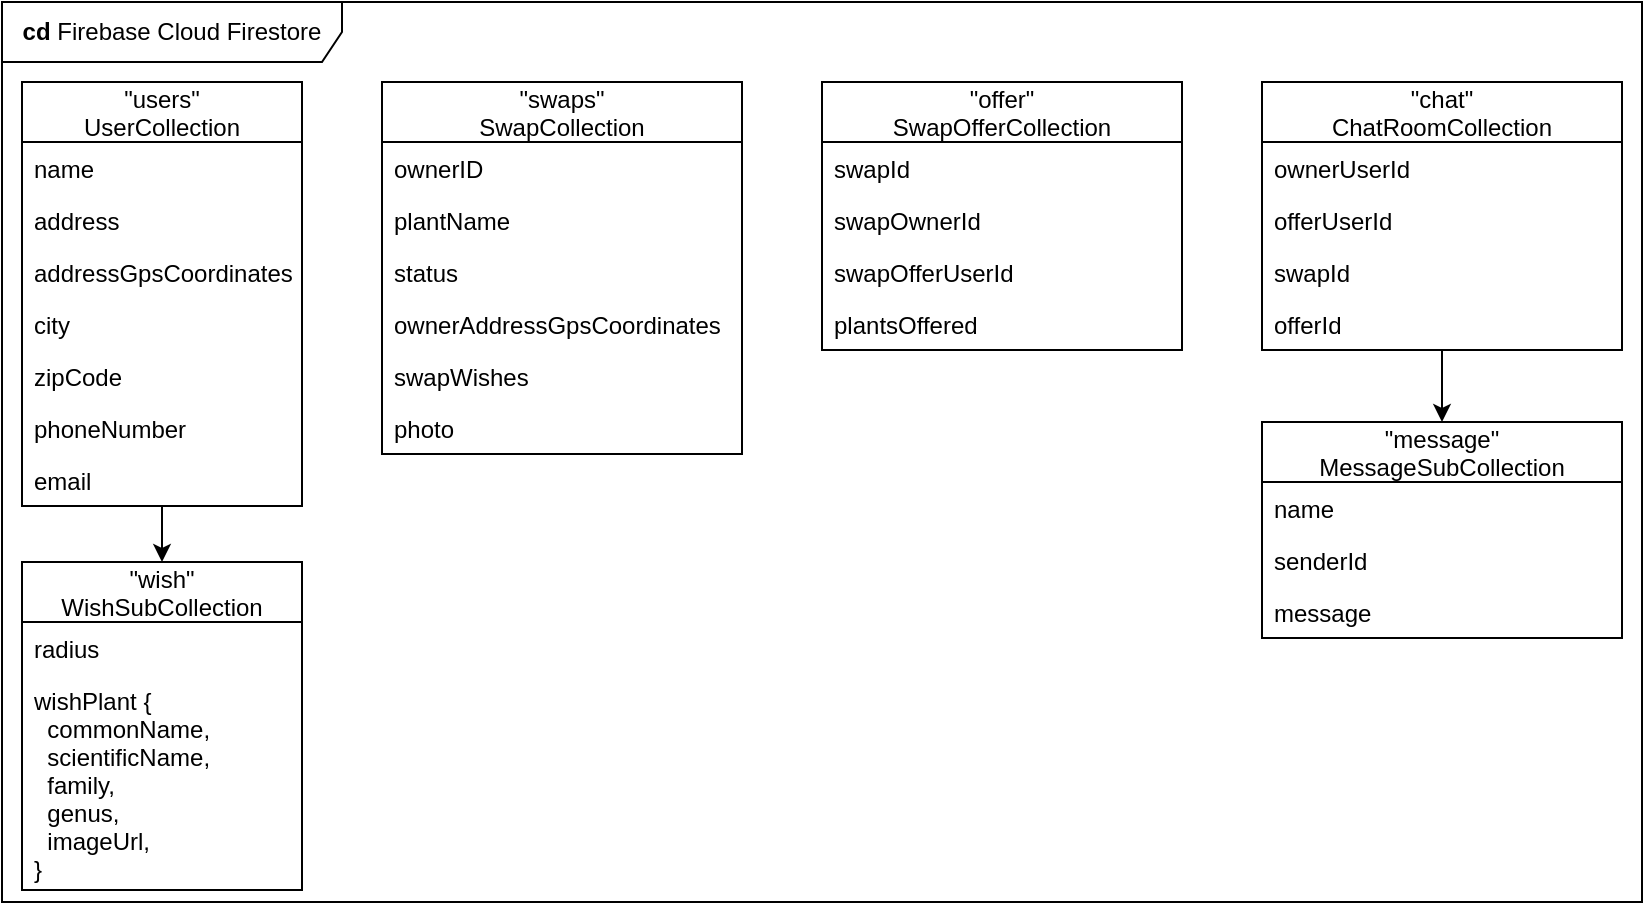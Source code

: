 <mxfile version="13.10.9" type="device" pages="2"><diagram id="CSSaDK58ZKATuttTro1r" name="architecture-database"><mxGraphModel dx="1183" dy="668" grid="1" gridSize="10" guides="1" tooltips="1" connect="1" arrows="1" fold="1" page="1" pageScale="1" pageWidth="827" pageHeight="1169" math="0" shadow="0"><root><mxCell id="0"/><mxCell id="1" parent="0"/><mxCell id="ZpTdTU8D-67OKa0juBwN-21" style="edgeStyle=orthogonalEdgeStyle;rounded=0;orthogonalLoop=1;jettySize=auto;html=1;" edge="1" parent="1" source="ZpTdTU8D-67OKa0juBwN-5" target="ZpTdTU8D-67OKa0juBwN-13"><mxGeometry relative="1" as="geometry"/></mxCell><mxCell id="ZpTdTU8D-67OKa0juBwN-5" value="&quot;users&quot;&#10;UserCollection" style="swimlane;fontStyle=0;childLayout=stackLayout;horizontal=1;startSize=30;fillColor=none;horizontalStack=0;resizeParent=1;resizeParentMax=0;resizeLast=0;collapsible=1;marginBottom=0;" vertex="1" parent="1"><mxGeometry x="160" y="80" width="140" height="212" as="geometry"/></mxCell><mxCell id="ZpTdTU8D-67OKa0juBwN-10" value="name" style="text;strokeColor=none;fillColor=none;align=left;verticalAlign=top;spacingLeft=4;spacingRight=4;overflow=hidden;rotatable=0;points=[[0,0.5],[1,0.5]];portConstraint=eastwest;" vertex="1" parent="ZpTdTU8D-67OKa0juBwN-5"><mxGeometry y="30" width="140" height="26" as="geometry"/></mxCell><mxCell id="ZpTdTU8D-67OKa0juBwN-6" value="address" style="text;strokeColor=none;fillColor=none;align=left;verticalAlign=top;spacingLeft=4;spacingRight=4;overflow=hidden;rotatable=0;points=[[0,0.5],[1,0.5]];portConstraint=eastwest;" vertex="1" parent="ZpTdTU8D-67OKa0juBwN-5"><mxGeometry y="56" width="140" height="26" as="geometry"/></mxCell><mxCell id="ZpTdTU8D-67OKa0juBwN-7" value="addressGpsCoordinates" style="text;strokeColor=none;fillColor=none;align=left;verticalAlign=top;spacingLeft=4;spacingRight=4;overflow=hidden;rotatable=0;points=[[0,0.5],[1,0.5]];portConstraint=eastwest;" vertex="1" parent="ZpTdTU8D-67OKa0juBwN-5"><mxGeometry y="82" width="140" height="26" as="geometry"/></mxCell><mxCell id="ZpTdTU8D-67OKa0juBwN-8" value="city" style="text;strokeColor=none;fillColor=none;align=left;verticalAlign=top;spacingLeft=4;spacingRight=4;overflow=hidden;rotatable=0;points=[[0,0.5],[1,0.5]];portConstraint=eastwest;" vertex="1" parent="ZpTdTU8D-67OKa0juBwN-5"><mxGeometry y="108" width="140" height="26" as="geometry"/></mxCell><mxCell id="ZpTdTU8D-67OKa0juBwN-9" value="zipCode" style="text;strokeColor=none;fillColor=none;align=left;verticalAlign=top;spacingLeft=4;spacingRight=4;overflow=hidden;rotatable=0;points=[[0,0.5],[1,0.5]];portConstraint=eastwest;" vertex="1" parent="ZpTdTU8D-67OKa0juBwN-5"><mxGeometry y="134" width="140" height="26" as="geometry"/></mxCell><mxCell id="ZpTdTU8D-67OKa0juBwN-11" value="phoneNumber" style="text;strokeColor=none;fillColor=none;align=left;verticalAlign=top;spacingLeft=4;spacingRight=4;overflow=hidden;rotatable=0;points=[[0,0.5],[1,0.5]];portConstraint=eastwest;" vertex="1" parent="ZpTdTU8D-67OKa0juBwN-5"><mxGeometry y="160" width="140" height="26" as="geometry"/></mxCell><mxCell id="ZpTdTU8D-67OKa0juBwN-12" value="email" style="text;strokeColor=none;fillColor=none;align=left;verticalAlign=top;spacingLeft=4;spacingRight=4;overflow=hidden;rotatable=0;points=[[0,0.5],[1,0.5]];portConstraint=eastwest;" vertex="1" parent="ZpTdTU8D-67OKa0juBwN-5"><mxGeometry y="186" width="140" height="26" as="geometry"/></mxCell><mxCell id="ZpTdTU8D-67OKa0juBwN-13" value="&quot;wish&quot;&#10;WishSubCollection" style="swimlane;fontStyle=0;childLayout=stackLayout;horizontal=1;startSize=30;fillColor=none;horizontalStack=0;resizeParent=1;resizeParentMax=0;resizeLast=0;collapsible=1;marginBottom=0;" vertex="1" parent="1"><mxGeometry x="160" y="320" width="140" height="164" as="geometry"/></mxCell><mxCell id="ZpTdTU8D-67OKa0juBwN-14" value="radius" style="text;strokeColor=none;fillColor=none;align=left;verticalAlign=top;spacingLeft=4;spacingRight=4;overflow=hidden;rotatable=0;points=[[0,0.5],[1,0.5]];portConstraint=eastwest;" vertex="1" parent="ZpTdTU8D-67OKa0juBwN-13"><mxGeometry y="30" width="140" height="26" as="geometry"/></mxCell><mxCell id="ZpTdTU8D-67OKa0juBwN-15" value="wishPlant {&#10;  commonName,&#10;  scientificName,&#10;  family,&#10;  genus,&#10;  imageUrl,&#10;}" style="text;strokeColor=none;fillColor=none;align=left;verticalAlign=top;spacingLeft=4;spacingRight=4;overflow=hidden;rotatable=0;points=[[0,0.5],[1,0.5]];portConstraint=eastwest;" vertex="1" parent="ZpTdTU8D-67OKa0juBwN-13"><mxGeometry y="56" width="140" height="108" as="geometry"/></mxCell><mxCell id="ZpTdTU8D-67OKa0juBwN-22" value="&quot;swaps&quot;&#10;SwapCollection" style="swimlane;fontStyle=0;childLayout=stackLayout;horizontal=1;startSize=30;fillColor=none;horizontalStack=0;resizeParent=1;resizeParentMax=0;resizeLast=0;collapsible=1;marginBottom=0;" vertex="1" parent="1"><mxGeometry x="340" y="80" width="180" height="186" as="geometry"/></mxCell><mxCell id="ZpTdTU8D-67OKa0juBwN-23" value="ownerID" style="text;strokeColor=none;fillColor=none;align=left;verticalAlign=top;spacingLeft=4;spacingRight=4;overflow=hidden;rotatable=0;points=[[0,0.5],[1,0.5]];portConstraint=eastwest;" vertex="1" parent="ZpTdTU8D-67OKa0juBwN-22"><mxGeometry y="30" width="180" height="26" as="geometry"/></mxCell><mxCell id="ZpTdTU8D-67OKa0juBwN-24" value="plantName" style="text;strokeColor=none;fillColor=none;align=left;verticalAlign=top;spacingLeft=4;spacingRight=4;overflow=hidden;rotatable=0;points=[[0,0.5],[1,0.5]];portConstraint=eastwest;" vertex="1" parent="ZpTdTU8D-67OKa0juBwN-22"><mxGeometry y="56" width="180" height="26" as="geometry"/></mxCell><mxCell id="ZpTdTU8D-67OKa0juBwN-25" value="status" style="text;strokeColor=none;fillColor=none;align=left;verticalAlign=top;spacingLeft=4;spacingRight=4;overflow=hidden;rotatable=0;points=[[0,0.5],[1,0.5]];portConstraint=eastwest;" vertex="1" parent="ZpTdTU8D-67OKa0juBwN-22"><mxGeometry y="82" width="180" height="26" as="geometry"/></mxCell><mxCell id="ZpTdTU8D-67OKa0juBwN-26" value="ownerAddressGpsCoordinates" style="text;strokeColor=none;fillColor=none;align=left;verticalAlign=top;spacingLeft=4;spacingRight=4;overflow=hidden;rotatable=0;points=[[0,0.5],[1,0.5]];portConstraint=eastwest;" vertex="1" parent="ZpTdTU8D-67OKa0juBwN-22"><mxGeometry y="108" width="180" height="26" as="geometry"/></mxCell><mxCell id="ZpTdTU8D-67OKa0juBwN-27" value="swapWishes" style="text;strokeColor=none;fillColor=none;align=left;verticalAlign=top;spacingLeft=4;spacingRight=4;overflow=hidden;rotatable=0;points=[[0,0.5],[1,0.5]];portConstraint=eastwest;" vertex="1" parent="ZpTdTU8D-67OKa0juBwN-22"><mxGeometry y="134" width="180" height="26" as="geometry"/></mxCell><mxCell id="ZpTdTU8D-67OKa0juBwN-28" value="photo" style="text;strokeColor=none;fillColor=none;align=left;verticalAlign=top;spacingLeft=4;spacingRight=4;overflow=hidden;rotatable=0;points=[[0,0.5],[1,0.5]];portConstraint=eastwest;" vertex="1" parent="ZpTdTU8D-67OKa0juBwN-22"><mxGeometry y="160" width="180" height="26" as="geometry"/></mxCell><mxCell id="ZpTdTU8D-67OKa0juBwN-30" value="&quot;offer&quot;&#10;SwapOfferCollection" style="swimlane;fontStyle=0;childLayout=stackLayout;horizontal=1;startSize=30;fillColor=none;horizontalStack=0;resizeParent=1;resizeParentMax=0;resizeLast=0;collapsible=1;marginBottom=0;" vertex="1" parent="1"><mxGeometry x="560" y="80" width="180" height="134" as="geometry"/></mxCell><mxCell id="ZpTdTU8D-67OKa0juBwN-31" value="swapId" style="text;strokeColor=none;fillColor=none;align=left;verticalAlign=top;spacingLeft=4;spacingRight=4;overflow=hidden;rotatable=0;points=[[0,0.5],[1,0.5]];portConstraint=eastwest;" vertex="1" parent="ZpTdTU8D-67OKa0juBwN-30"><mxGeometry y="30" width="180" height="26" as="geometry"/></mxCell><mxCell id="ZpTdTU8D-67OKa0juBwN-32" value="swapOwnerId" style="text;strokeColor=none;fillColor=none;align=left;verticalAlign=top;spacingLeft=4;spacingRight=4;overflow=hidden;rotatable=0;points=[[0,0.5],[1,0.5]];portConstraint=eastwest;" vertex="1" parent="ZpTdTU8D-67OKa0juBwN-30"><mxGeometry y="56" width="180" height="26" as="geometry"/></mxCell><mxCell id="ZpTdTU8D-67OKa0juBwN-33" value="swapOfferUserId" style="text;strokeColor=none;fillColor=none;align=left;verticalAlign=top;spacingLeft=4;spacingRight=4;overflow=hidden;rotatable=0;points=[[0,0.5],[1,0.5]];portConstraint=eastwest;" vertex="1" parent="ZpTdTU8D-67OKa0juBwN-30"><mxGeometry y="82" width="180" height="26" as="geometry"/></mxCell><mxCell id="ZpTdTU8D-67OKa0juBwN-34" value="plantsOffered" style="text;strokeColor=none;fillColor=none;align=left;verticalAlign=top;spacingLeft=4;spacingRight=4;overflow=hidden;rotatable=0;points=[[0,0.5],[1,0.5]];portConstraint=eastwest;" vertex="1" parent="ZpTdTU8D-67OKa0juBwN-30"><mxGeometry y="108" width="180" height="26" as="geometry"/></mxCell><mxCell id="ZpTdTU8D-67OKa0juBwN-47" style="edgeStyle=orthogonalEdgeStyle;rounded=0;orthogonalLoop=1;jettySize=auto;html=1;entryX=0.5;entryY=0;entryDx=0;entryDy=0;" edge="1" parent="1" source="ZpTdTU8D-67OKa0juBwN-37" target="ZpTdTU8D-67OKa0juBwN-42"><mxGeometry relative="1" as="geometry"/></mxCell><mxCell id="ZpTdTU8D-67OKa0juBwN-37" value="&quot;chat&quot;&#10;ChatRoomCollection" style="swimlane;fontStyle=0;childLayout=stackLayout;horizontal=1;startSize=30;fillColor=none;horizontalStack=0;resizeParent=1;resizeParentMax=0;resizeLast=0;collapsible=1;marginBottom=0;" vertex="1" parent="1"><mxGeometry x="780" y="80" width="180" height="134" as="geometry"/></mxCell><mxCell id="ZpTdTU8D-67OKa0juBwN-38" value="ownerUserId" style="text;strokeColor=none;fillColor=none;align=left;verticalAlign=top;spacingLeft=4;spacingRight=4;overflow=hidden;rotatable=0;points=[[0,0.5],[1,0.5]];portConstraint=eastwest;" vertex="1" parent="ZpTdTU8D-67OKa0juBwN-37"><mxGeometry y="30" width="180" height="26" as="geometry"/></mxCell><mxCell id="ZpTdTU8D-67OKa0juBwN-39" value="offerUserId" style="text;strokeColor=none;fillColor=none;align=left;verticalAlign=top;spacingLeft=4;spacingRight=4;overflow=hidden;rotatable=0;points=[[0,0.5],[1,0.5]];portConstraint=eastwest;" vertex="1" parent="ZpTdTU8D-67OKa0juBwN-37"><mxGeometry y="56" width="180" height="26" as="geometry"/></mxCell><mxCell id="ZpTdTU8D-67OKa0juBwN-40" value="swapId" style="text;strokeColor=none;fillColor=none;align=left;verticalAlign=top;spacingLeft=4;spacingRight=4;overflow=hidden;rotatable=0;points=[[0,0.5],[1,0.5]];portConstraint=eastwest;" vertex="1" parent="ZpTdTU8D-67OKa0juBwN-37"><mxGeometry y="82" width="180" height="26" as="geometry"/></mxCell><mxCell id="ZpTdTU8D-67OKa0juBwN-41" value="offerId" style="text;strokeColor=none;fillColor=none;align=left;verticalAlign=top;spacingLeft=4;spacingRight=4;overflow=hidden;rotatable=0;points=[[0,0.5],[1,0.5]];portConstraint=eastwest;" vertex="1" parent="ZpTdTU8D-67OKa0juBwN-37"><mxGeometry y="108" width="180" height="26" as="geometry"/></mxCell><mxCell id="ZpTdTU8D-67OKa0juBwN-42" value="&quot;message&quot;&#10;MessageSubCollection" style="swimlane;fontStyle=0;childLayout=stackLayout;horizontal=1;startSize=30;fillColor=none;horizontalStack=0;resizeParent=1;resizeParentMax=0;resizeLast=0;collapsible=1;marginBottom=0;" vertex="1" parent="1"><mxGeometry x="780" y="250" width="180" height="108" as="geometry"/></mxCell><mxCell id="ZpTdTU8D-67OKa0juBwN-43" value="name" style="text;strokeColor=none;fillColor=none;align=left;verticalAlign=top;spacingLeft=4;spacingRight=4;overflow=hidden;rotatable=0;points=[[0,0.5],[1,0.5]];portConstraint=eastwest;" vertex="1" parent="ZpTdTU8D-67OKa0juBwN-42"><mxGeometry y="30" width="180" height="26" as="geometry"/></mxCell><mxCell id="ZpTdTU8D-67OKa0juBwN-44" value="senderId" style="text;strokeColor=none;fillColor=none;align=left;verticalAlign=top;spacingLeft=4;spacingRight=4;overflow=hidden;rotatable=0;points=[[0,0.5],[1,0.5]];portConstraint=eastwest;" vertex="1" parent="ZpTdTU8D-67OKa0juBwN-42"><mxGeometry y="56" width="180" height="26" as="geometry"/></mxCell><mxCell id="ZpTdTU8D-67OKa0juBwN-45" value="message" style="text;strokeColor=none;fillColor=none;align=left;verticalAlign=top;spacingLeft=4;spacingRight=4;overflow=hidden;rotatable=0;points=[[0,0.5],[1,0.5]];portConstraint=eastwest;" vertex="1" parent="ZpTdTU8D-67OKa0juBwN-42"><mxGeometry y="82" width="180" height="26" as="geometry"/></mxCell><mxCell id="ZpTdTU8D-67OKa0juBwN-48" value="&lt;b&gt;cd&lt;/b&gt;&amp;nbsp;Firebase Cloud Firestore" style="shape=umlFrame;whiteSpace=wrap;html=1;width=170;height=30;" vertex="1" parent="1"><mxGeometry x="150" y="40" width="820" height="450" as="geometry"/></mxCell></root></mxGraphModel></diagram><diagram id="QjfU3bBRlEYTGX9TJFHa" name="architecture-models"><mxGraphModel dx="2367" dy="1337" grid="1" gridSize="10" guides="1" tooltips="1" connect="1" arrows="1" fold="1" page="1" pageScale="1" pageWidth="827" pageHeight="1169" math="0" shadow="0"><root><mxCell id="WHSeEVCM8Qlb6NFBhy7o-0"/><mxCell id="WHSeEVCM8Qlb6NFBhy7o-1" parent="WHSeEVCM8Qlb6NFBhy7o-0"/><mxCell id="Crb4qy6AezJeFZ_Fuxw6-21" value="&lt;b&gt;cd&lt;/b&gt;&amp;nbsp;Data models in app" style="shape=umlFrame;whiteSpace=wrap;html=1;width=140;height=20;" vertex="1" parent="WHSeEVCM8Qlb6NFBhy7o-1"><mxGeometry x="70" y="9" width="1040" height="1201" as="geometry"/></mxCell><mxCell id="WHSeEVCM8Qlb6NFBhy7o-6" value="PlantSwapUser" style="swimlane;fontStyle=1;align=center;verticalAlign=top;childLayout=stackLayout;horizontal=1;startSize=26;horizontalStack=0;resizeParent=1;resizeParentMax=0;resizeLast=0;collapsible=1;marginBottom=0;" vertex="1" parent="WHSeEVCM8Qlb6NFBhy7o-1"><mxGeometry x="80" y="40" width="230" height="490" as="geometry"/></mxCell><mxCell id="WHSeEVCM8Qlb6NFBhy7o-7" value="+ PlantSwapUser(&#10;         String,&#10;         String,&#10;         String,&#10;         String,&#10;         String&#10;)&#10;+ getUserId() : String&#10;+ setUserId( String ) : void&#10;+ getName() : String&#10;+ setName( String ) : void&#10;+ getAddress() : String&#10;+ setAddress( String ) : void&#10;+ getZipCode() : String&#10;+ setZipCode( String ) : void&#10;+ getCity() : String&#10;+ setCity( String ) : void&#10;+ getEmail() : String&#10;+ setEmail( String ) : void&#10;+ getPhoneNumber() : String&#10;+ setPhoneNumber( String ) : void&#10;+ getAddressCoordinates() : String&#10;+ setAddressCoordinates( String ) : void" style="text;strokeColor=none;fillColor=none;align=left;verticalAlign=top;spacingLeft=4;spacingRight=4;overflow=hidden;rotatable=0;points=[[0,0.5],[1,0.5]];portConstraint=eastwest;" vertex="1" parent="WHSeEVCM8Qlb6NFBhy7o-6"><mxGeometry y="26" width="230" height="334" as="geometry"/></mxCell><mxCell id="WHSeEVCM8Qlb6NFBhy7o-8" value="" style="line;strokeWidth=1;fillColor=none;align=left;verticalAlign=middle;spacingTop=-1;spacingLeft=3;spacingRight=3;rotatable=0;labelPosition=right;points=[];portConstraint=eastwest;" vertex="1" parent="WHSeEVCM8Qlb6NFBhy7o-6"><mxGeometry y="360" width="230" height="8" as="geometry"/></mxCell><mxCell id="WHSeEVCM8Qlb6NFBhy7o-9" value="- userId : String&#10;- name : String&#10;- address : String&#10;- zipCode : String&#10;- city : String&#10;- email : String&#10;- phoneNumber : String&#10;- addressCoordinates : String" style="text;strokeColor=none;fillColor=none;align=left;verticalAlign=top;spacingLeft=4;spacingRight=4;overflow=hidden;rotatable=0;points=[[0,0.5],[1,0.5]];portConstraint=eastwest;" vertex="1" parent="WHSeEVCM8Qlb6NFBhy7o-6"><mxGeometry y="368" width="230" height="122" as="geometry"/></mxCell><mxCell id="WHSeEVCM8Qlb6NFBhy7o-10" value="Chatroom" style="swimlane;fontStyle=1;align=center;verticalAlign=top;childLayout=stackLayout;horizontal=1;startSize=26;horizontalStack=0;resizeParent=1;resizeParentMax=0;resizeLast=0;collapsible=1;marginBottom=0;" vertex="1" parent="WHSeEVCM8Qlb6NFBhy7o-1"><mxGeometry x="910" y="40" width="190" height="350" as="geometry"/></mxCell><mxCell id="WHSeEVCM8Qlb6NFBhy7o-11" value="+ Chatroom(&#10;         String,&#10;         String,&#10;         String,&#10;         String,&#10;)&#10;+ getChatId() : String&#10;+ setChatId( String ) : void&#10;+ getOwnerUserId() : String&#10;+ setOwnerUserId( String ) : void&#10;+ getOfferUserId() : String&#10;+ setOfferUserId( String ) : void&#10;+ getSwapId() : String&#10;+ setSwapId( String ) : void&#10;+ getOfferId() : String&#10;+ setOfferId( String ) : void" style="text;strokeColor=none;fillColor=none;align=left;verticalAlign=top;spacingLeft=4;spacingRight=4;overflow=hidden;rotatable=0;points=[[0,0.5],[1,0.5]];portConstraint=eastwest;" vertex="1" parent="WHSeEVCM8Qlb6NFBhy7o-10"><mxGeometry y="26" width="190" height="234" as="geometry"/></mxCell><mxCell id="WHSeEVCM8Qlb6NFBhy7o-12" value="" style="line;strokeWidth=1;fillColor=none;align=left;verticalAlign=middle;spacingTop=-1;spacingLeft=3;spacingRight=3;rotatable=0;labelPosition=right;points=[];portConstraint=eastwest;" vertex="1" parent="WHSeEVCM8Qlb6NFBhy7o-10"><mxGeometry y="260" width="190" height="8" as="geometry"/></mxCell><mxCell id="WHSeEVCM8Qlb6NFBhy7o-13" value="- chatId : String&#10;- ownerUserId : String&#10;- offerUserId : String&#10;- swapId : String&#10;- offerId : String" style="text;strokeColor=none;fillColor=none;align=left;verticalAlign=top;spacingLeft=4;spacingRight=4;overflow=hidden;rotatable=0;points=[[0,0.5],[1,0.5]];portConstraint=eastwest;" vertex="1" parent="WHSeEVCM8Qlb6NFBhy7o-10"><mxGeometry y="268" width="190" height="82" as="geometry"/></mxCell><mxCell id="Crb4qy6AezJeFZ_Fuxw6-0" value="Message" style="swimlane;fontStyle=1;align=center;verticalAlign=top;childLayout=stackLayout;horizontal=1;startSize=26;horizontalStack=0;resizeParent=1;resizeParentMax=0;resizeLast=0;collapsible=1;marginBottom=0;" vertex="1" parent="WHSeEVCM8Qlb6NFBhy7o-1"><mxGeometry x="920" y="420" width="170" height="250" as="geometry"/></mxCell><mxCell id="Crb4qy6AezJeFZ_Fuxw6-1" value="+ Message(&#10;         String,&#10;         String,&#10;         String,&#10;)&#10;+ getName() : String&#10;+ setName( String ) : void&#10;+ getMessage() : String&#10;+ setMessage( String ) : void&#10;+ getSenderId() : String&#10;+ setSenderId( String ) : void" style="text;strokeColor=none;fillColor=none;align=left;verticalAlign=top;spacingLeft=4;spacingRight=4;overflow=hidden;rotatable=0;points=[[0,0.5],[1,0.5]];portConstraint=eastwest;" vertex="1" parent="Crb4qy6AezJeFZ_Fuxw6-0"><mxGeometry y="26" width="170" height="164" as="geometry"/></mxCell><mxCell id="Crb4qy6AezJeFZ_Fuxw6-2" value="" style="line;strokeWidth=1;fillColor=none;align=left;verticalAlign=middle;spacingTop=-1;spacingLeft=3;spacingRight=3;rotatable=0;labelPosition=right;points=[];portConstraint=eastwest;" vertex="1" parent="Crb4qy6AezJeFZ_Fuxw6-0"><mxGeometry y="190" width="170" height="8" as="geometry"/></mxCell><mxCell id="Crb4qy6AezJeFZ_Fuxw6-3" value="- name : String&#10;- message : String&#10;- senderId : String" style="text;strokeColor=none;fillColor=none;align=left;verticalAlign=top;spacingLeft=4;spacingRight=4;overflow=hidden;rotatable=0;points=[[0,0.5],[1,0.5]];portConstraint=eastwest;" vertex="1" parent="Crb4qy6AezJeFZ_Fuxw6-0"><mxGeometry y="198" width="170" height="52" as="geometry"/></mxCell><mxCell id="Crb4qy6AezJeFZ_Fuxw6-4" value="Plant" style="swimlane;fontStyle=1;align=center;verticalAlign=top;childLayout=stackLayout;horizontal=1;startSize=26;horizontalStack=0;resizeParent=1;resizeParentMax=0;resizeLast=0;collapsible=1;marginBottom=0;" vertex="1" parent="WHSeEVCM8Qlb6NFBhy7o-1"><mxGeometry x="95" y="830" width="200" height="370" as="geometry"/></mxCell><mxCell id="Crb4qy6AezJeFZ_Fuxw6-5" value="+ Plant(&#10;         scientificName:String,&#10;         commonName:String,&#10;         imageURL:String,&#10;         genus:String,&#10;         family:String&#10;)&#10;+ getScientificName() : String&#10;+ setScientificName( String ) : void&#10;+ getCommonName() : String&#10;+ setCommonName( String ) : void&#10;+ getImageURL() : String&#10;+ setImageURL( String ) : void&#10;+ getGenus() : String&#10;+ setGenus( String ) : void&#10;+ getFamily() : String&#10;+ setFamily( String ) : void" style="text;strokeColor=none;fillColor=none;align=left;verticalAlign=top;spacingLeft=4;spacingRight=4;overflow=hidden;rotatable=0;points=[[0,0.5],[1,0.5]];portConstraint=eastwest;" vertex="1" parent="Crb4qy6AezJeFZ_Fuxw6-4"><mxGeometry y="26" width="200" height="254" as="geometry"/></mxCell><mxCell id="Crb4qy6AezJeFZ_Fuxw6-6" value="" style="line;strokeWidth=1;fillColor=none;align=left;verticalAlign=middle;spacingTop=-1;spacingLeft=3;spacingRight=3;rotatable=0;labelPosition=right;points=[];portConstraint=eastwest;" vertex="1" parent="Crb4qy6AezJeFZ_Fuxw6-4"><mxGeometry y="280" width="200" height="8" as="geometry"/></mxCell><mxCell id="Crb4qy6AezJeFZ_Fuxw6-7" value="- scientificName : String&#10;- commonName : String&#10;- imageURL : String&#10;- genus : String&#10;- family : String" style="text;strokeColor=none;fillColor=none;align=left;verticalAlign=top;spacingLeft=4;spacingRight=4;overflow=hidden;rotatable=0;points=[[0,0.5],[1,0.5]];portConstraint=eastwest;" vertex="1" parent="Crb4qy6AezJeFZ_Fuxw6-4"><mxGeometry y="288" width="200" height="82" as="geometry"/></mxCell><mxCell id="Crb4qy6AezJeFZ_Fuxw6-8" value="Swap" style="swimlane;fontStyle=1;align=center;verticalAlign=top;childLayout=stackLayout;horizontal=1;startSize=26;horizontalStack=0;resizeParent=1;resizeParentMax=0;resizeLast=0;collapsible=1;marginBottom=0;" vertex="1" parent="WHSeEVCM8Qlb6NFBhy7o-1"><mxGeometry x="350" y="40" width="290" height="420" as="geometry"/></mxCell><mxCell id="Crb4qy6AezJeFZ_Fuxw6-9" value="+ Swap(&#10;         String,&#10;         String&#10;)&#10;+ getSwapId() : String&#10;+ setSwapId( String ) : void&#10;+ getOwnerId() : String&#10;+ setOwnerId( String ) : void&#10;+ getOwnerAddressGpsCoordinates() : String&#10;+ setOwnerAddressGpsCoordinates( String ) : void&#10;+ getStatus() : statusCode&#10;+ setStatus( String ) : void&#10;+ getPlantName() : String&#10;+ setPlantName( String ) : void&#10;+ getSwapWishes() : String&#10;+ setSwapWishes( String ) : void&#10;+ getImageURL() : String&#10;+ setImageURL( String ) : void" style="text;strokeColor=none;fillColor=none;align=left;verticalAlign=top;spacingLeft=4;spacingRight=4;overflow=hidden;rotatable=0;points=[[0,0.5],[1,0.5]];portConstraint=eastwest;" vertex="1" parent="Crb4qy6AezJeFZ_Fuxw6-8"><mxGeometry y="26" width="290" height="264" as="geometry"/></mxCell><mxCell id="Crb4qy6AezJeFZ_Fuxw6-10" value="" style="line;strokeWidth=1;fillColor=none;align=left;verticalAlign=middle;spacingTop=-1;spacingLeft=3;spacingRight=3;rotatable=0;labelPosition=right;points=[];portConstraint=eastwest;" vertex="1" parent="Crb4qy6AezJeFZ_Fuxw6-8"><mxGeometry y="290" width="290" height="8" as="geometry"/></mxCell><mxCell id="Crb4qy6AezJeFZ_Fuxw6-11" value="- statusCode : enum&#10;- swapId : String&#10;- ownerId : String&#10;- ownerAddressGpsCoordinates : String&#10;- status : statusCode&#10;- plantName : String&#10;- swapWishes : String&#10;- imageURL : String" style="text;strokeColor=none;fillColor=none;align=left;verticalAlign=top;spacingLeft=4;spacingRight=4;overflow=hidden;rotatable=0;points=[[0,0.5],[1,0.5]];portConstraint=eastwest;" vertex="1" parent="Crb4qy6AezJeFZ_Fuxw6-8"><mxGeometry y="298" width="290" height="122" as="geometry"/></mxCell><mxCell id="Crb4qy6AezJeFZ_Fuxw6-12" value="SwapOffer" style="swimlane;fontStyle=1;align=center;verticalAlign=top;childLayout=stackLayout;horizontal=1;startSize=26;horizontalStack=0;resizeParent=1;resizeParentMax=0;resizeLast=0;collapsible=1;marginBottom=0;" vertex="1" parent="WHSeEVCM8Qlb6NFBhy7o-1"><mxGeometry x="680" y="40" width="190" height="320" as="geometry"/></mxCell><mxCell id="Crb4qy6AezJeFZ_Fuxw6-13" value="+ SwapOffer(&#10;         String,&#10;         String&#10;)&#10;+ getSwapId() : String&#10;+ setSwapId( String ) : void&#10;+ getSwapOfferId() : String&#10;+ setSwapOfferId( String ) : void&#10;+ getSwapOwnerId() : String&#10;+ setSwapOwnerId( String ) : void&#10;+ getOfferUserId() : String&#10;+ setOfferUserId( String ) : void&#10;+ getPlantsOffered() : statusCode&#10;+ setPlantsOffered( String ) : void" style="text;strokeColor=none;fillColor=none;align=left;verticalAlign=top;spacingLeft=4;spacingRight=4;overflow=hidden;rotatable=0;points=[[0,0.5],[1,0.5]];portConstraint=eastwest;" vertex="1" parent="Crb4qy6AezJeFZ_Fuxw6-12"><mxGeometry y="26" width="190" height="204" as="geometry"/></mxCell><mxCell id="Crb4qy6AezJeFZ_Fuxw6-14" value="" style="line;strokeWidth=1;fillColor=none;align=left;verticalAlign=middle;spacingTop=-1;spacingLeft=3;spacingRight=3;rotatable=0;labelPosition=right;points=[];portConstraint=eastwest;" vertex="1" parent="Crb4qy6AezJeFZ_Fuxw6-12"><mxGeometry y="230" width="190" height="8" as="geometry"/></mxCell><mxCell id="Crb4qy6AezJeFZ_Fuxw6-15" value="- swapId : String&#10;- swapOfferId : String&#10;- swapOwnerId : String&#10;- swapOfferUserId : statusCode&#10;- plantsOffered : String" style="text;strokeColor=none;fillColor=none;align=left;verticalAlign=top;spacingLeft=4;spacingRight=4;overflow=hidden;rotatable=0;points=[[0,0.5],[1,0.5]];portConstraint=eastwest;" vertex="1" parent="Crb4qy6AezJeFZ_Fuxw6-12"><mxGeometry y="238" width="190" height="82" as="geometry"/></mxCell><mxCell id="Crb4qy6AezJeFZ_Fuxw6-20" style="edgeStyle=orthogonalEdgeStyle;rounded=0;orthogonalLoop=1;jettySize=auto;html=1;" edge="1" parent="WHSeEVCM8Qlb6NFBhy7o-1" source="Crb4qy6AezJeFZ_Fuxw6-16" target="Crb4qy6AezJeFZ_Fuxw6-4"><mxGeometry relative="1" as="geometry"/></mxCell><mxCell id="Crb4qy6AezJeFZ_Fuxw6-16" value="Wish" style="swimlane;fontStyle=1;align=center;verticalAlign=top;childLayout=stackLayout;horizontal=1;startSize=26;horizontalStack=0;resizeParent=1;resizeParentMax=0;resizeLast=0;collapsible=1;marginBottom=0;" vertex="1" parent="WHSeEVCM8Qlb6NFBhy7o-1"><mxGeometry x="110" y="560" width="170" height="240" as="geometry"/></mxCell><mxCell id="Crb4qy6AezJeFZ_Fuxw6-17" value="+ Wish(&#10;         Plant,&#10;         Double,&#10;         String&#10;)&#10;+ getWishPlant() : Plant&#10;+ setWishPlant( Plant ) : void&#10;+ getRadius() : double&#10;+ setRadius( double ) : void&#10;+ getWishId() : String&#10;+ setWishId( String ) : void" style="text;strokeColor=none;fillColor=none;align=left;verticalAlign=top;spacingLeft=4;spacingRight=4;overflow=hidden;rotatable=0;points=[[0,0.5],[1,0.5]];portConstraint=eastwest;" vertex="1" parent="Crb4qy6AezJeFZ_Fuxw6-16"><mxGeometry y="26" width="170" height="164" as="geometry"/></mxCell><mxCell id="Crb4qy6AezJeFZ_Fuxw6-18" value="" style="line;strokeWidth=1;fillColor=none;align=left;verticalAlign=middle;spacingTop=-1;spacingLeft=3;spacingRight=3;rotatable=0;labelPosition=right;points=[];portConstraint=eastwest;" vertex="1" parent="Crb4qy6AezJeFZ_Fuxw6-16"><mxGeometry y="190" width="170" height="8" as="geometry"/></mxCell><mxCell id="Crb4qy6AezJeFZ_Fuxw6-19" value="- wishPlant : Plant&#10;- raiuds : double" style="text;strokeColor=none;fillColor=none;align=left;verticalAlign=top;spacingLeft=4;spacingRight=4;overflow=hidden;rotatable=0;points=[[0,0.5],[1,0.5]];portConstraint=eastwest;" vertex="1" parent="Crb4qy6AezJeFZ_Fuxw6-16"><mxGeometry y="198" width="170" height="42" as="geometry"/></mxCell></root></mxGraphModel></diagram></mxfile>
